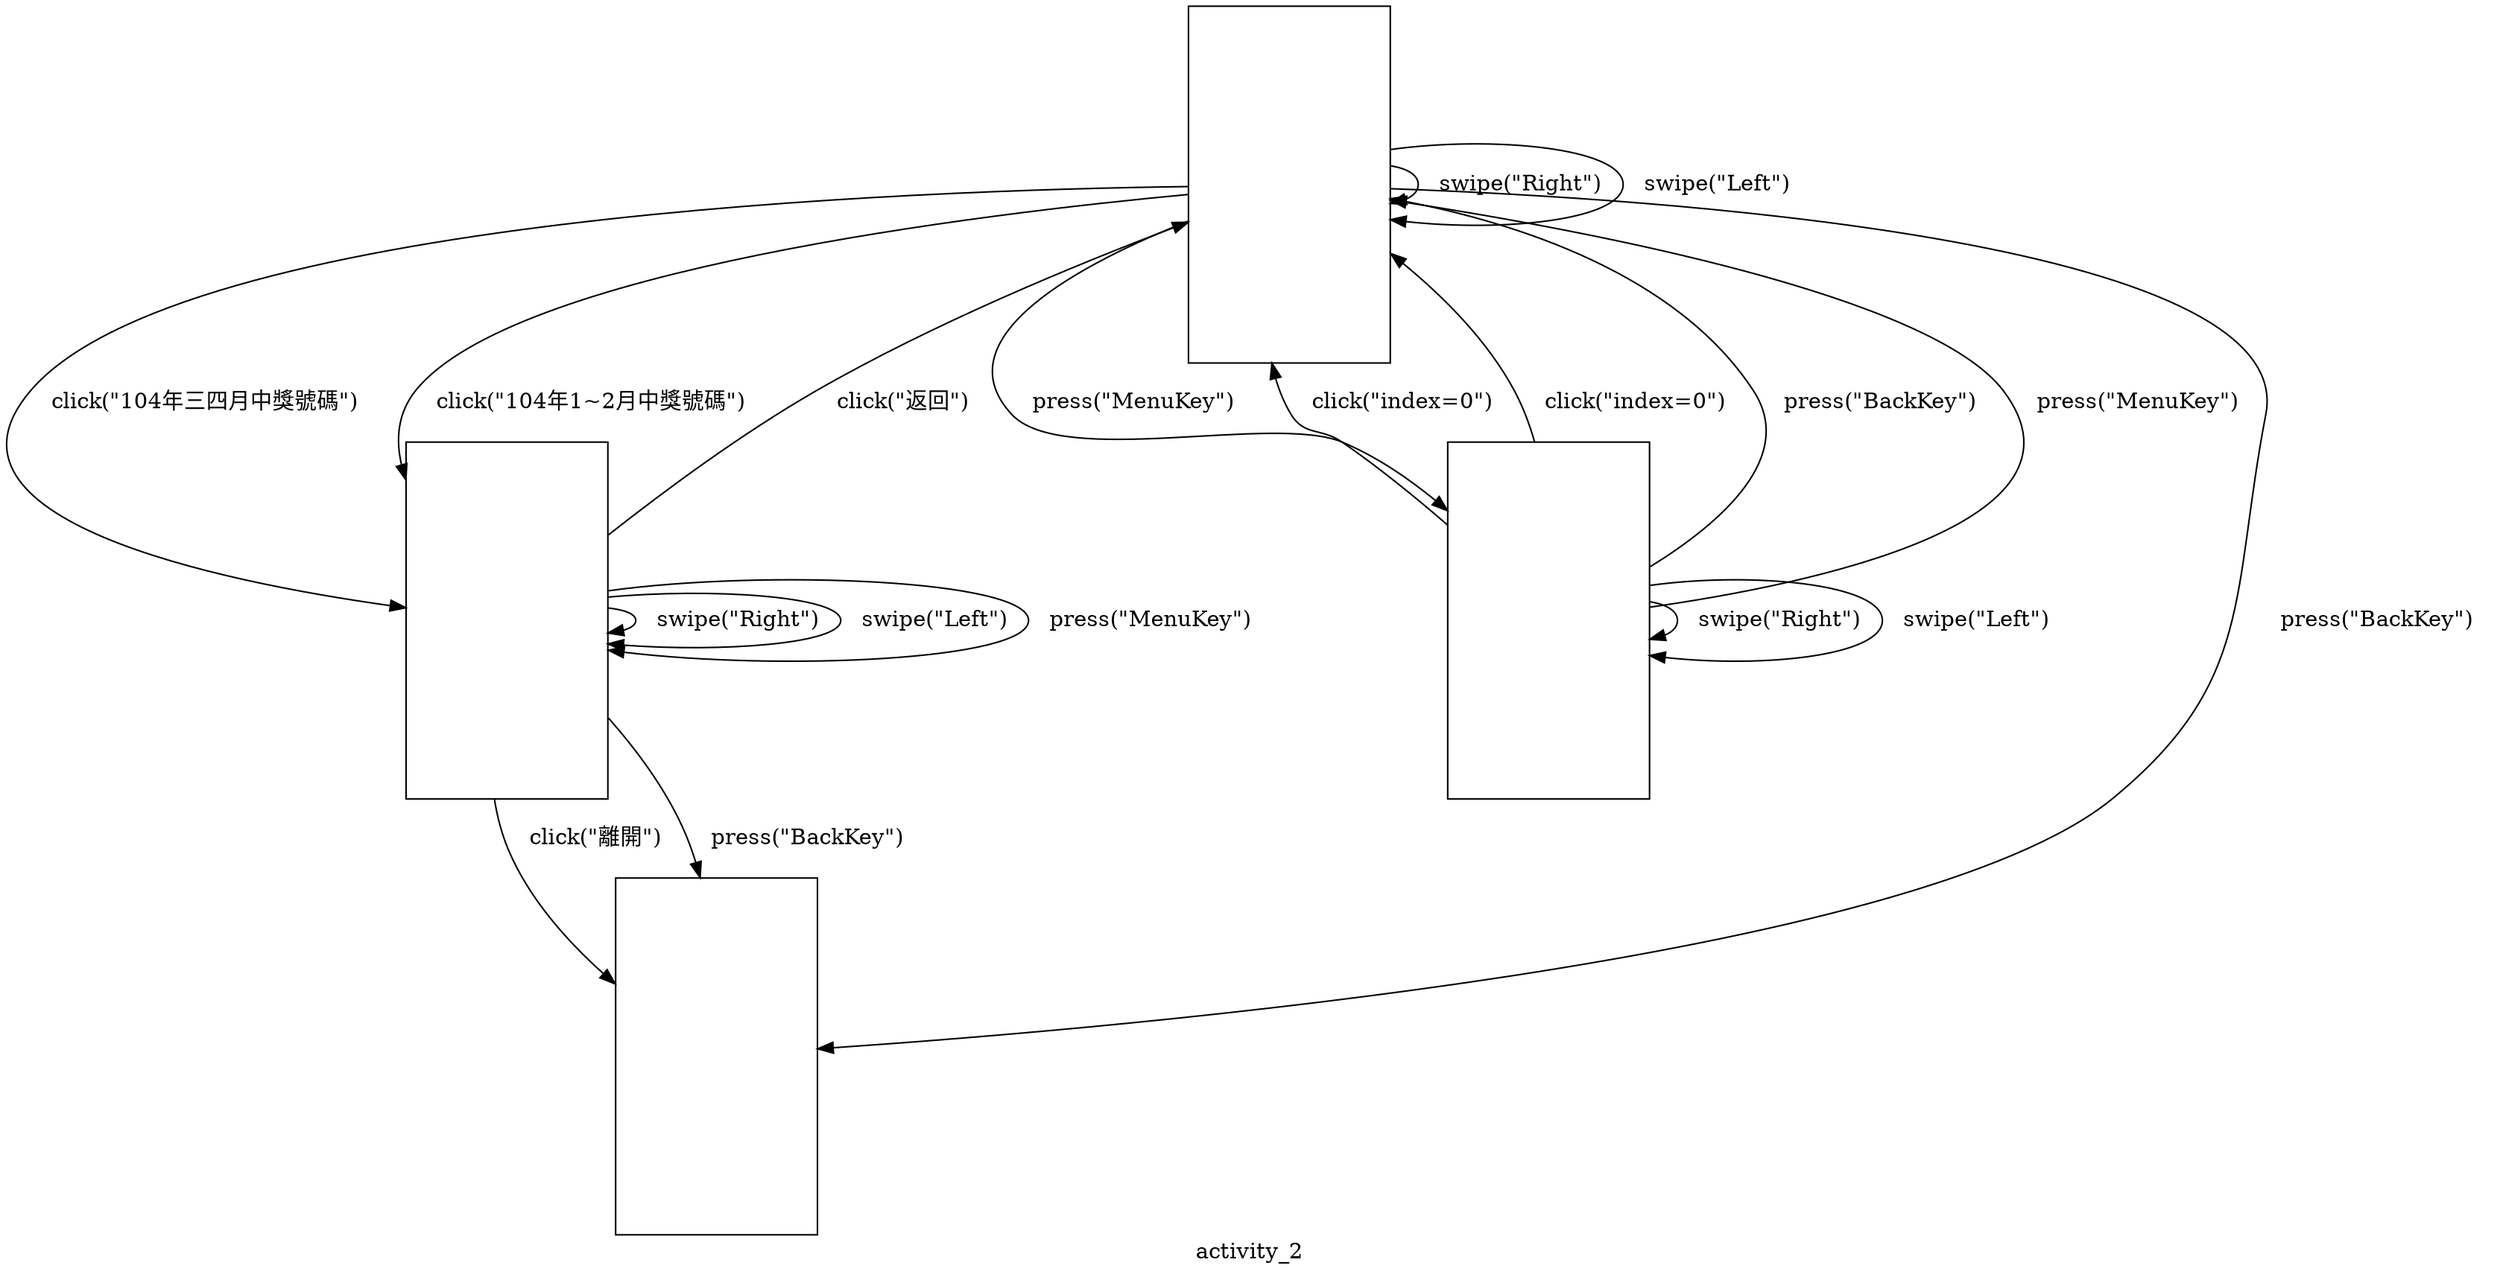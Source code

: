 digraph g {
graph [color=red];
imagepath = "C:\Users\Roger\Desktop\workspace\AndroidCrawler\gui_pages\20150622_113910";
label = "   activity_0   ";
state_0 [label="",shape=box,fixedsize=true,width=1.8,height=3.2,image="0.png",URL="0.png"];
state_6 [label="",shape=box,fixedsize=true,width=1.8,height=3.2,image="6.png",URL="6.png"];
label = "   activity_1   ";
state_1 [label="",shape=box,fixedsize=true,width=1.8,height=3.2,image="1.png",URL="1.png"];
label = "   activity_2   ";
state_final [label="",shape=box,fixedsize=true,width=1.8,height=3.2,image="-2.png",URL="-2.png"];
state_0 -> state_0 [label = "   swipe(\"Right\")   "];
state_0 -> state_0 [label = "   swipe(\"Left\")   "];
state_0 -> state_6 [label = "   press(\"MenuKey\")   "];
state_0 -> state_1 [label = "   click(\"104年三四月中獎號碼\")   "];
state_0 -> state_1 [label = "   click(\"104年1~2月中獎號碼\")   "];
state_0 -> state_final [label = "   press(\"BackKey\")   "];
state_6 -> state_0 [label = "   click(\"index=0\")   "];
state_6 -> state_0 [label = "   click(\"index=0\")   "];
state_6 -> state_6 [label = "   swipe(\"Right\")   "];
state_6 -> state_6 [label = "   swipe(\"Left\")   "];
state_6 -> state_0 [label = "   press(\"BackKey\")   "];
state_6 -> state_0 [label = "   press(\"MenuKey\")   "];
state_1 -> state_0 [label = "   click(\"返回\")   "];
state_1 -> state_1 [label = "   swipe(\"Right\")   "];
state_1 -> state_1 [label = "   swipe(\"Left\")   "];
state_1 -> state_1 [label = "   press(\"MenuKey\")   "];
state_1 -> state_final [label = "   click(\"離開\")   "];
state_1 -> state_final [label = "   press(\"BackKey\")   "];
}
